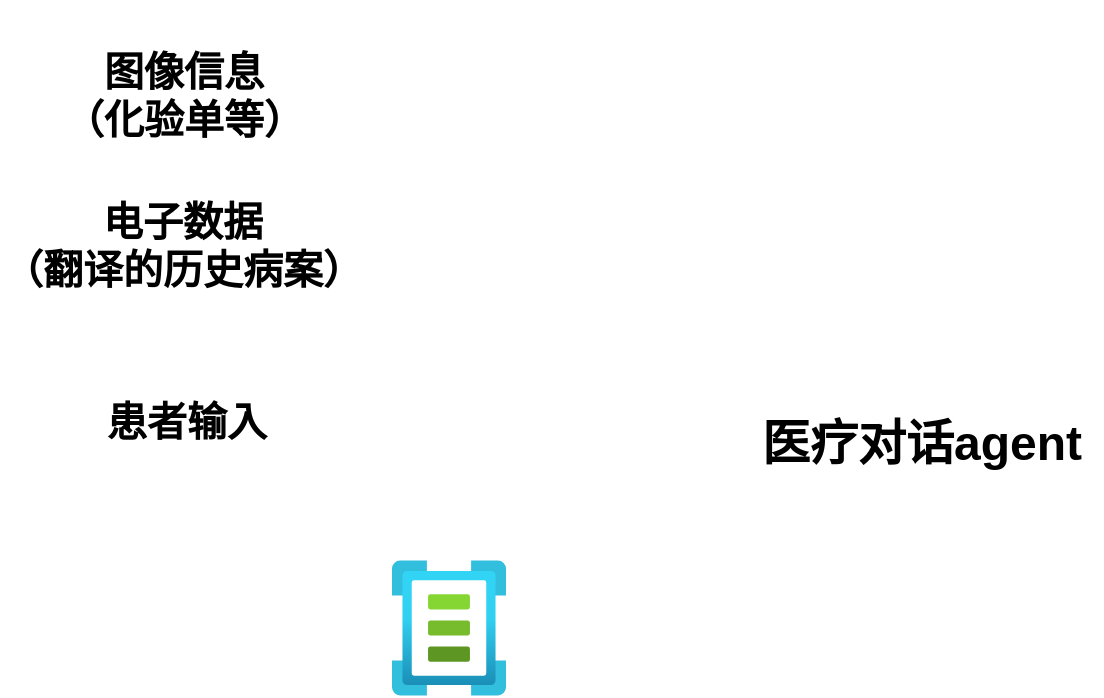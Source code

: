 <mxfile version="24.2.5" type="github">
  <diagram name="第 1 页" id="Ym5PA6LfhvZpyoDTt8RO">
    <mxGraphModel dx="866" dy="667" grid="1" gridSize="10" guides="1" tooltips="1" connect="1" arrows="1" fold="1" page="1" pageScale="1" pageWidth="1169" pageHeight="827" math="0" shadow="0">
      <root>
        <mxCell id="0" />
        <mxCell id="1" parent="0" />
        <mxCell id="dlmROcqRDnSoijbCHZra-1" value="" style="shape=image;html=1;verticalAlign=top;verticalLabelPosition=bottom;labelBackgroundColor=#ffffff;imageAspect=0;aspect=fixed;image=https://cdn1.iconfinder.com/data/icons/unicons-line-vol-1/24/brain-128.png" vertex="1" parent="1">
          <mxGeometry x="531" y="260" width="120" height="120" as="geometry" />
        </mxCell>
        <mxCell id="dlmROcqRDnSoijbCHZra-2" value="&lt;font size=&quot;1&quot; face=&quot;Helvetica&quot; style=&quot;&quot;&gt;&lt;b style=&quot;font-size: 24px;&quot;&gt;医疗对话agent&lt;/b&gt;&lt;/font&gt;" style="text;html=1;align=center;verticalAlign=middle;whiteSpace=wrap;rounded=0;" vertex="1" parent="1">
          <mxGeometry x="501" y="377" width="180" height="50" as="geometry" />
        </mxCell>
        <mxCell id="dlmROcqRDnSoijbCHZra-5" value="" style="shape=image;html=1;verticalAlign=top;verticalLabelPosition=bottom;labelBackgroundColor=#ffffff;imageAspect=0;aspect=fixed;image=https://cdn4.iconfinder.com/data/icons/evil-icons-user-interface/64/picture-128.png" vertex="1" parent="1">
          <mxGeometry x="313" y="180" width="80" height="80" as="geometry" />
        </mxCell>
        <mxCell id="dlmROcqRDnSoijbCHZra-7" value="" style="shape=image;html=1;verticalAlign=top;verticalLabelPosition=bottom;labelBackgroundColor=#ffffff;imageAspect=0;aspect=fixed;image=https://cdn4.iconfinder.com/data/icons/computer-and-web-2/500/Done-128.png" vertex="1" parent="1">
          <mxGeometry x="323" y="270" width="60" height="60" as="geometry" />
        </mxCell>
        <mxCell id="dlmROcqRDnSoijbCHZra-10" value="" style="image;aspect=fixed;html=1;points=[];align=center;fontSize=12;image=img/lib/azure2/other/Template_Specs.svg;" vertex="1" parent="1">
          <mxGeometry x="326" y="460" width="57.0" height="68" as="geometry" />
        </mxCell>
        <mxCell id="dlmROcqRDnSoijbCHZra-11" value="" style="shape=image;html=1;verticalAlign=top;verticalLabelPosition=bottom;labelBackgroundColor=#ffffff;imageAspect=0;aspect=fixed;image=https://cdn1.iconfinder.com/data/icons/unicons-line-vol-3/24/file-question-128.png" vertex="1" parent="1">
          <mxGeometry x="313" y="350" width="80" height="80" as="geometry" />
        </mxCell>
        <mxCell id="dlmROcqRDnSoijbCHZra-13" value="&lt;font face=&quot;Helvetica&quot; style=&quot;font-size: 20px;&quot;&gt;&lt;b&gt;图像信息&lt;/b&gt;&lt;/font&gt;&lt;div&gt;&lt;font face=&quot;Helvetica&quot; style=&quot;font-size: 20px;&quot;&gt;&lt;b&gt;（&lt;/b&gt;&lt;/font&gt;&lt;span style=&quot;background-color: initial; font-size: 20px;&quot;&gt;&lt;b&gt;化验单等&lt;/b&gt;&lt;/span&gt;&lt;b style=&quot;font-size: 20px; background-color: initial;&quot;&gt;）&lt;/b&gt;&lt;/div&gt;" style="text;html=1;align=center;verticalAlign=middle;whiteSpace=wrap;rounded=0;" vertex="1" parent="1">
          <mxGeometry x="131.5" y="199.5" width="180" height="55" as="geometry" />
        </mxCell>
        <mxCell id="dlmROcqRDnSoijbCHZra-14" value="&lt;font face=&quot;Helvetica&quot; style=&quot;font-size: 20px;&quot;&gt;&lt;b&gt;电子数据&lt;/b&gt;&lt;/font&gt;&lt;div&gt;&lt;font face=&quot;Helvetica&quot; style=&quot;font-size: 20px;&quot;&gt;&lt;b&gt;（翻译的历史病案&lt;/b&gt;&lt;/font&gt;&lt;b style=&quot;font-size: 20px; background-color: initial;&quot;&gt;）&lt;/b&gt;&lt;/div&gt;" style="text;html=1;align=center;verticalAlign=middle;whiteSpace=wrap;rounded=0;" vertex="1" parent="1">
          <mxGeometry x="130" y="274" width="183" height="55" as="geometry" />
        </mxCell>
        <mxCell id="dlmROcqRDnSoijbCHZra-15" value="&lt;span style=&quot;font-size: 20px;&quot;&gt;&lt;b&gt;患者输入&lt;/b&gt;&lt;/span&gt;" style="text;html=1;align=center;verticalAlign=middle;whiteSpace=wrap;rounded=0;" vertex="1" parent="1">
          <mxGeometry x="131.5" y="362.5" width="183" height="55" as="geometry" />
        </mxCell>
      </root>
    </mxGraphModel>
  </diagram>
</mxfile>
